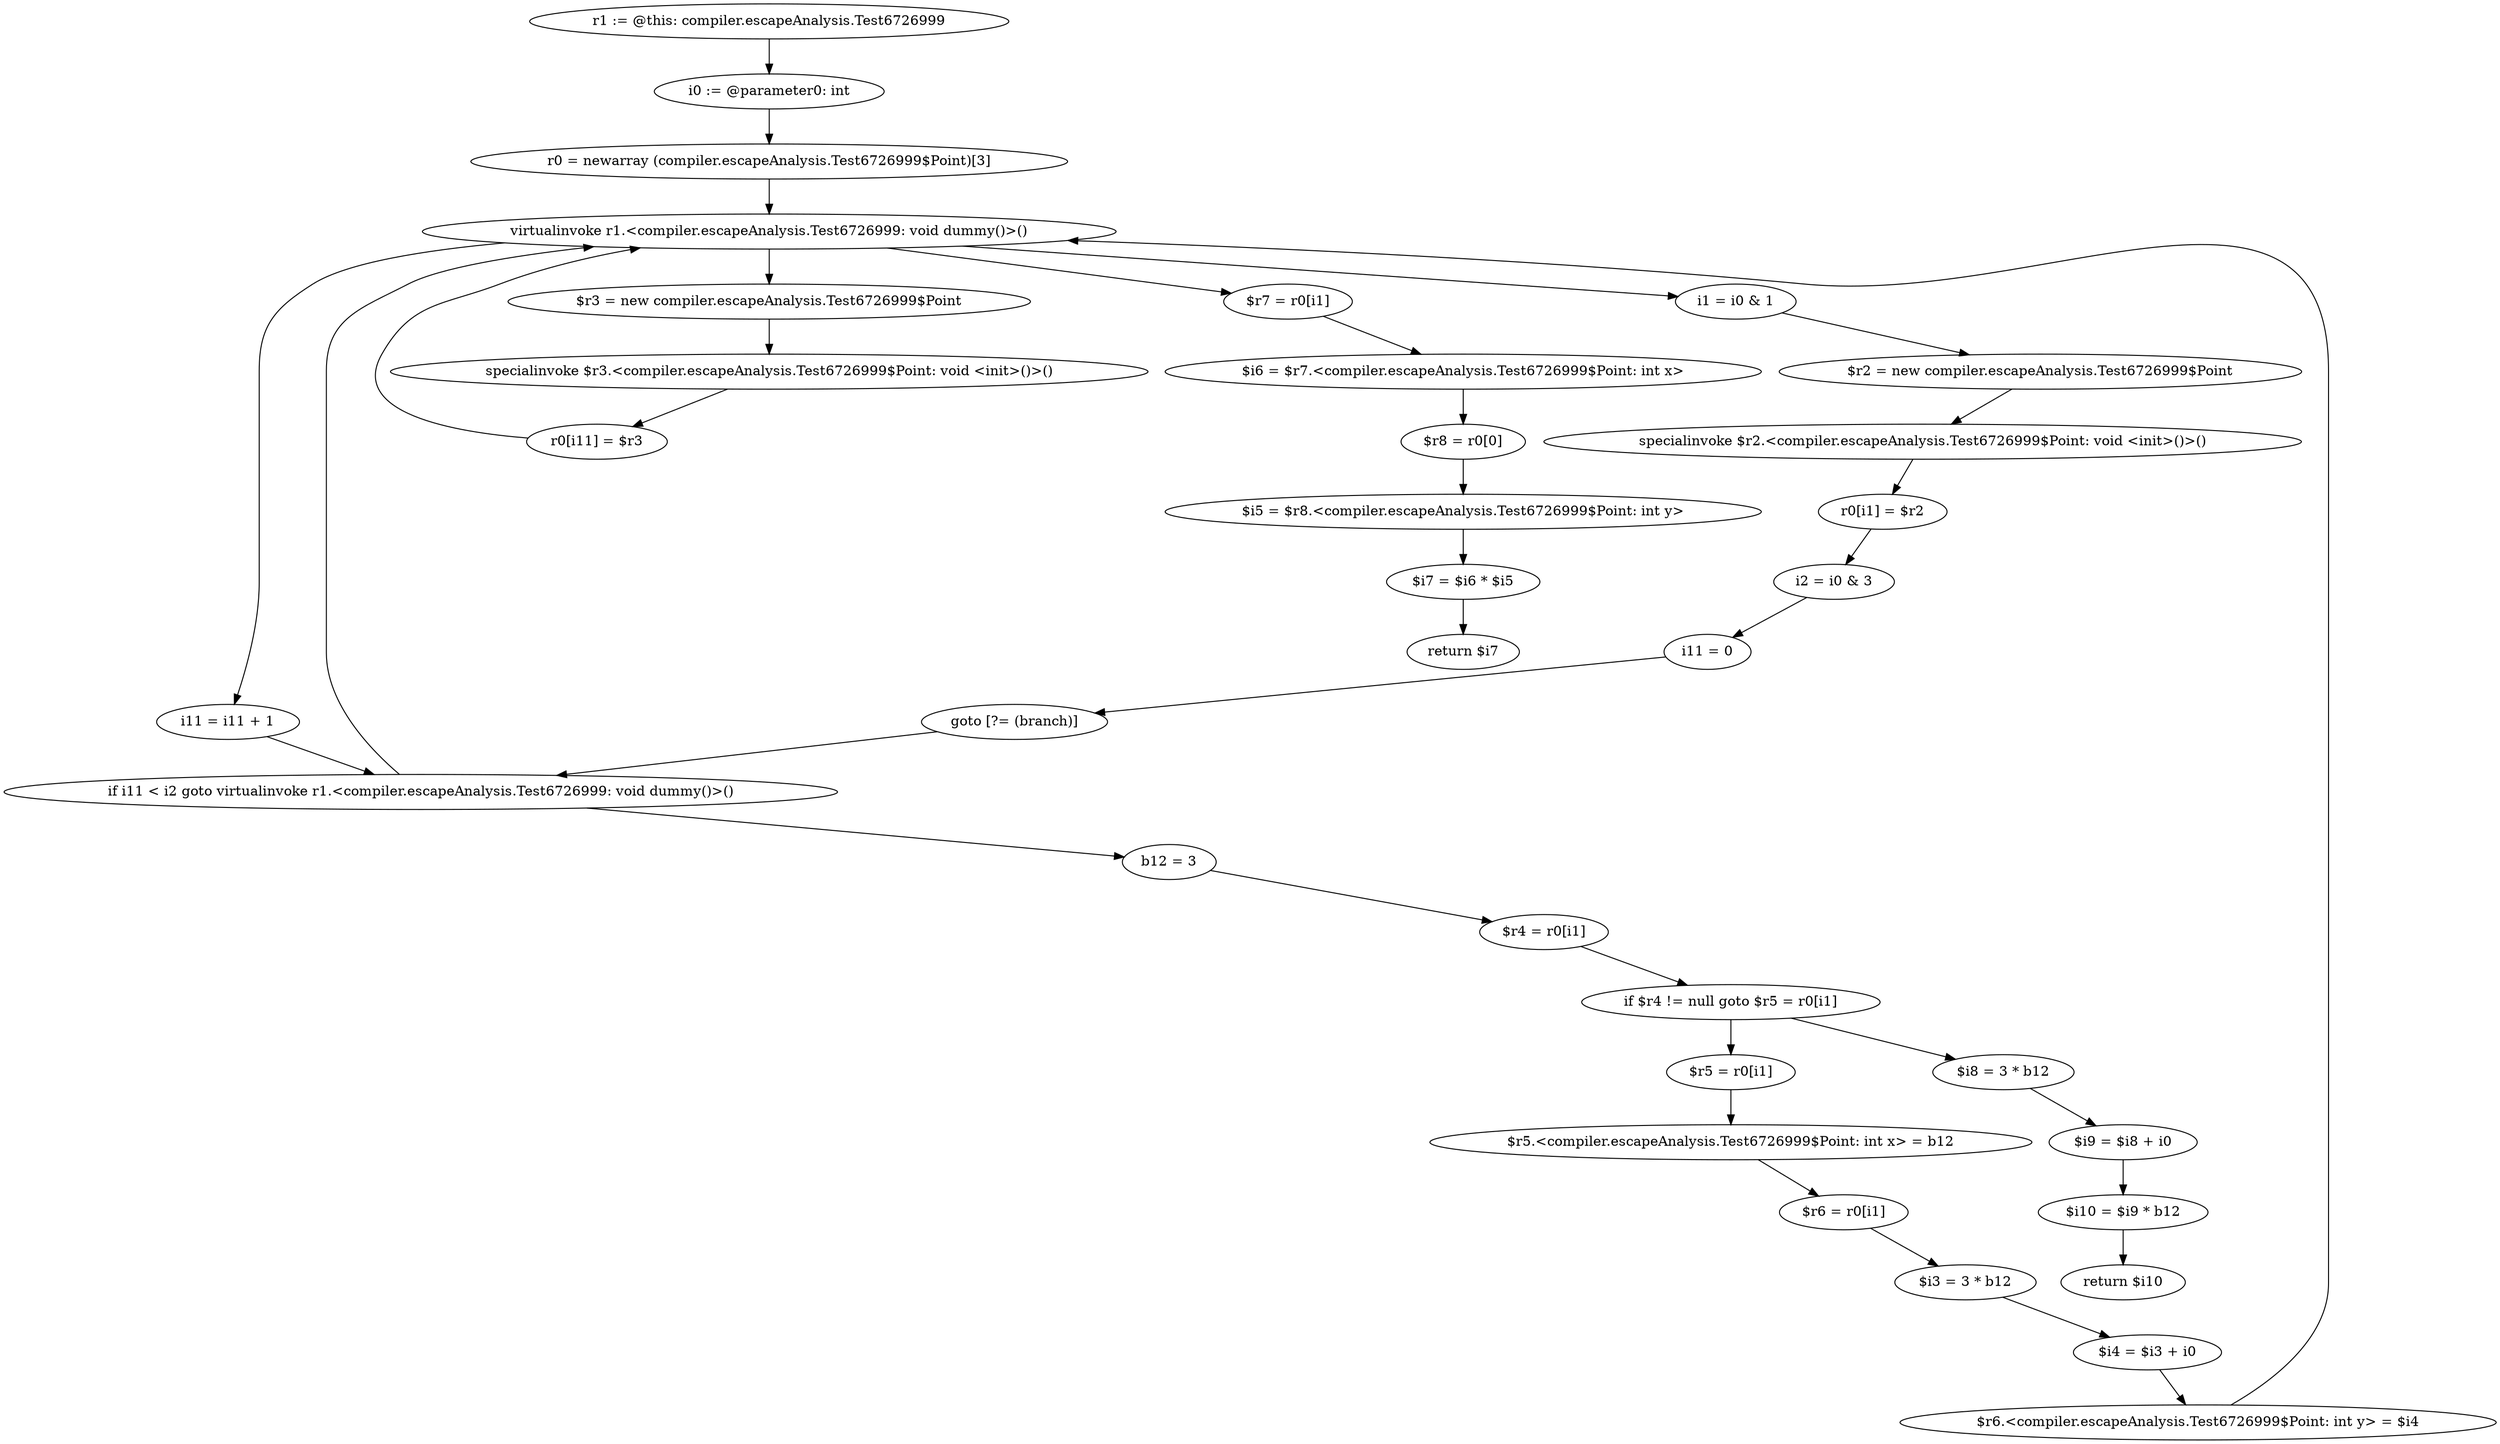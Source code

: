 digraph "unitGraph" {
    "r1 := @this: compiler.escapeAnalysis.Test6726999"
    "i0 := @parameter0: int"
    "r0 = newarray (compiler.escapeAnalysis.Test6726999$Point)[3]"
    "virtualinvoke r1.<compiler.escapeAnalysis.Test6726999: void dummy()>()"
    "i1 = i0 & 1"
    "$r2 = new compiler.escapeAnalysis.Test6726999$Point"
    "specialinvoke $r2.<compiler.escapeAnalysis.Test6726999$Point: void <init>()>()"
    "r0[i1] = $r2"
    "i2 = i0 & 3"
    "i11 = 0"
    "goto [?= (branch)]"
    "$r3 = new compiler.escapeAnalysis.Test6726999$Point"
    "specialinvoke $r3.<compiler.escapeAnalysis.Test6726999$Point: void <init>()>()"
    "r0[i11] = $r3"
    "i11 = i11 + 1"
    "if i11 < i2 goto virtualinvoke r1.<compiler.escapeAnalysis.Test6726999: void dummy()>()"
    "b12 = 3"
    "$r4 = r0[i1]"
    "if $r4 != null goto $r5 = r0[i1]"
    "$i8 = 3 * b12"
    "$i9 = $i8 + i0"
    "$i10 = $i9 * b12"
    "return $i10"
    "$r5 = r0[i1]"
    "$r5.<compiler.escapeAnalysis.Test6726999$Point: int x> = b12"
    "$r6 = r0[i1]"
    "$i3 = 3 * b12"
    "$i4 = $i3 + i0"
    "$r6.<compiler.escapeAnalysis.Test6726999$Point: int y> = $i4"
    "$r7 = r0[i1]"
    "$i6 = $r7.<compiler.escapeAnalysis.Test6726999$Point: int x>"
    "$r8 = r0[0]"
    "$i5 = $r8.<compiler.escapeAnalysis.Test6726999$Point: int y>"
    "$i7 = $i6 * $i5"
    "return $i7"
    "r1 := @this: compiler.escapeAnalysis.Test6726999"->"i0 := @parameter0: int";
    "i0 := @parameter0: int"->"r0 = newarray (compiler.escapeAnalysis.Test6726999$Point)[3]";
    "r0 = newarray (compiler.escapeAnalysis.Test6726999$Point)[3]"->"virtualinvoke r1.<compiler.escapeAnalysis.Test6726999: void dummy()>()";
    "virtualinvoke r1.<compiler.escapeAnalysis.Test6726999: void dummy()>()"->"i1 = i0 & 1";
    "i1 = i0 & 1"->"$r2 = new compiler.escapeAnalysis.Test6726999$Point";
    "$r2 = new compiler.escapeAnalysis.Test6726999$Point"->"specialinvoke $r2.<compiler.escapeAnalysis.Test6726999$Point: void <init>()>()";
    "specialinvoke $r2.<compiler.escapeAnalysis.Test6726999$Point: void <init>()>()"->"r0[i1] = $r2";
    "r0[i1] = $r2"->"i2 = i0 & 3";
    "i2 = i0 & 3"->"i11 = 0";
    "i11 = 0"->"goto [?= (branch)]";
    "goto [?= (branch)]"->"if i11 < i2 goto virtualinvoke r1.<compiler.escapeAnalysis.Test6726999: void dummy()>()";
    "virtualinvoke r1.<compiler.escapeAnalysis.Test6726999: void dummy()>()"->"$r3 = new compiler.escapeAnalysis.Test6726999$Point";
    "$r3 = new compiler.escapeAnalysis.Test6726999$Point"->"specialinvoke $r3.<compiler.escapeAnalysis.Test6726999$Point: void <init>()>()";
    "specialinvoke $r3.<compiler.escapeAnalysis.Test6726999$Point: void <init>()>()"->"r0[i11] = $r3";
    "r0[i11] = $r3"->"virtualinvoke r1.<compiler.escapeAnalysis.Test6726999: void dummy()>()";
    "virtualinvoke r1.<compiler.escapeAnalysis.Test6726999: void dummy()>()"->"i11 = i11 + 1";
    "i11 = i11 + 1"->"if i11 < i2 goto virtualinvoke r1.<compiler.escapeAnalysis.Test6726999: void dummy()>()";
    "if i11 < i2 goto virtualinvoke r1.<compiler.escapeAnalysis.Test6726999: void dummy()>()"->"b12 = 3";
    "if i11 < i2 goto virtualinvoke r1.<compiler.escapeAnalysis.Test6726999: void dummy()>()"->"virtualinvoke r1.<compiler.escapeAnalysis.Test6726999: void dummy()>()";
    "b12 = 3"->"$r4 = r0[i1]";
    "$r4 = r0[i1]"->"if $r4 != null goto $r5 = r0[i1]";
    "if $r4 != null goto $r5 = r0[i1]"->"$i8 = 3 * b12";
    "if $r4 != null goto $r5 = r0[i1]"->"$r5 = r0[i1]";
    "$i8 = 3 * b12"->"$i9 = $i8 + i0";
    "$i9 = $i8 + i0"->"$i10 = $i9 * b12";
    "$i10 = $i9 * b12"->"return $i10";
    "$r5 = r0[i1]"->"$r5.<compiler.escapeAnalysis.Test6726999$Point: int x> = b12";
    "$r5.<compiler.escapeAnalysis.Test6726999$Point: int x> = b12"->"$r6 = r0[i1]";
    "$r6 = r0[i1]"->"$i3 = 3 * b12";
    "$i3 = 3 * b12"->"$i4 = $i3 + i0";
    "$i4 = $i3 + i0"->"$r6.<compiler.escapeAnalysis.Test6726999$Point: int y> = $i4";
    "$r6.<compiler.escapeAnalysis.Test6726999$Point: int y> = $i4"->"virtualinvoke r1.<compiler.escapeAnalysis.Test6726999: void dummy()>()";
    "virtualinvoke r1.<compiler.escapeAnalysis.Test6726999: void dummy()>()"->"$r7 = r0[i1]";
    "$r7 = r0[i1]"->"$i6 = $r7.<compiler.escapeAnalysis.Test6726999$Point: int x>";
    "$i6 = $r7.<compiler.escapeAnalysis.Test6726999$Point: int x>"->"$r8 = r0[0]";
    "$r8 = r0[0]"->"$i5 = $r8.<compiler.escapeAnalysis.Test6726999$Point: int y>";
    "$i5 = $r8.<compiler.escapeAnalysis.Test6726999$Point: int y>"->"$i7 = $i6 * $i5";
    "$i7 = $i6 * $i5"->"return $i7";
}
